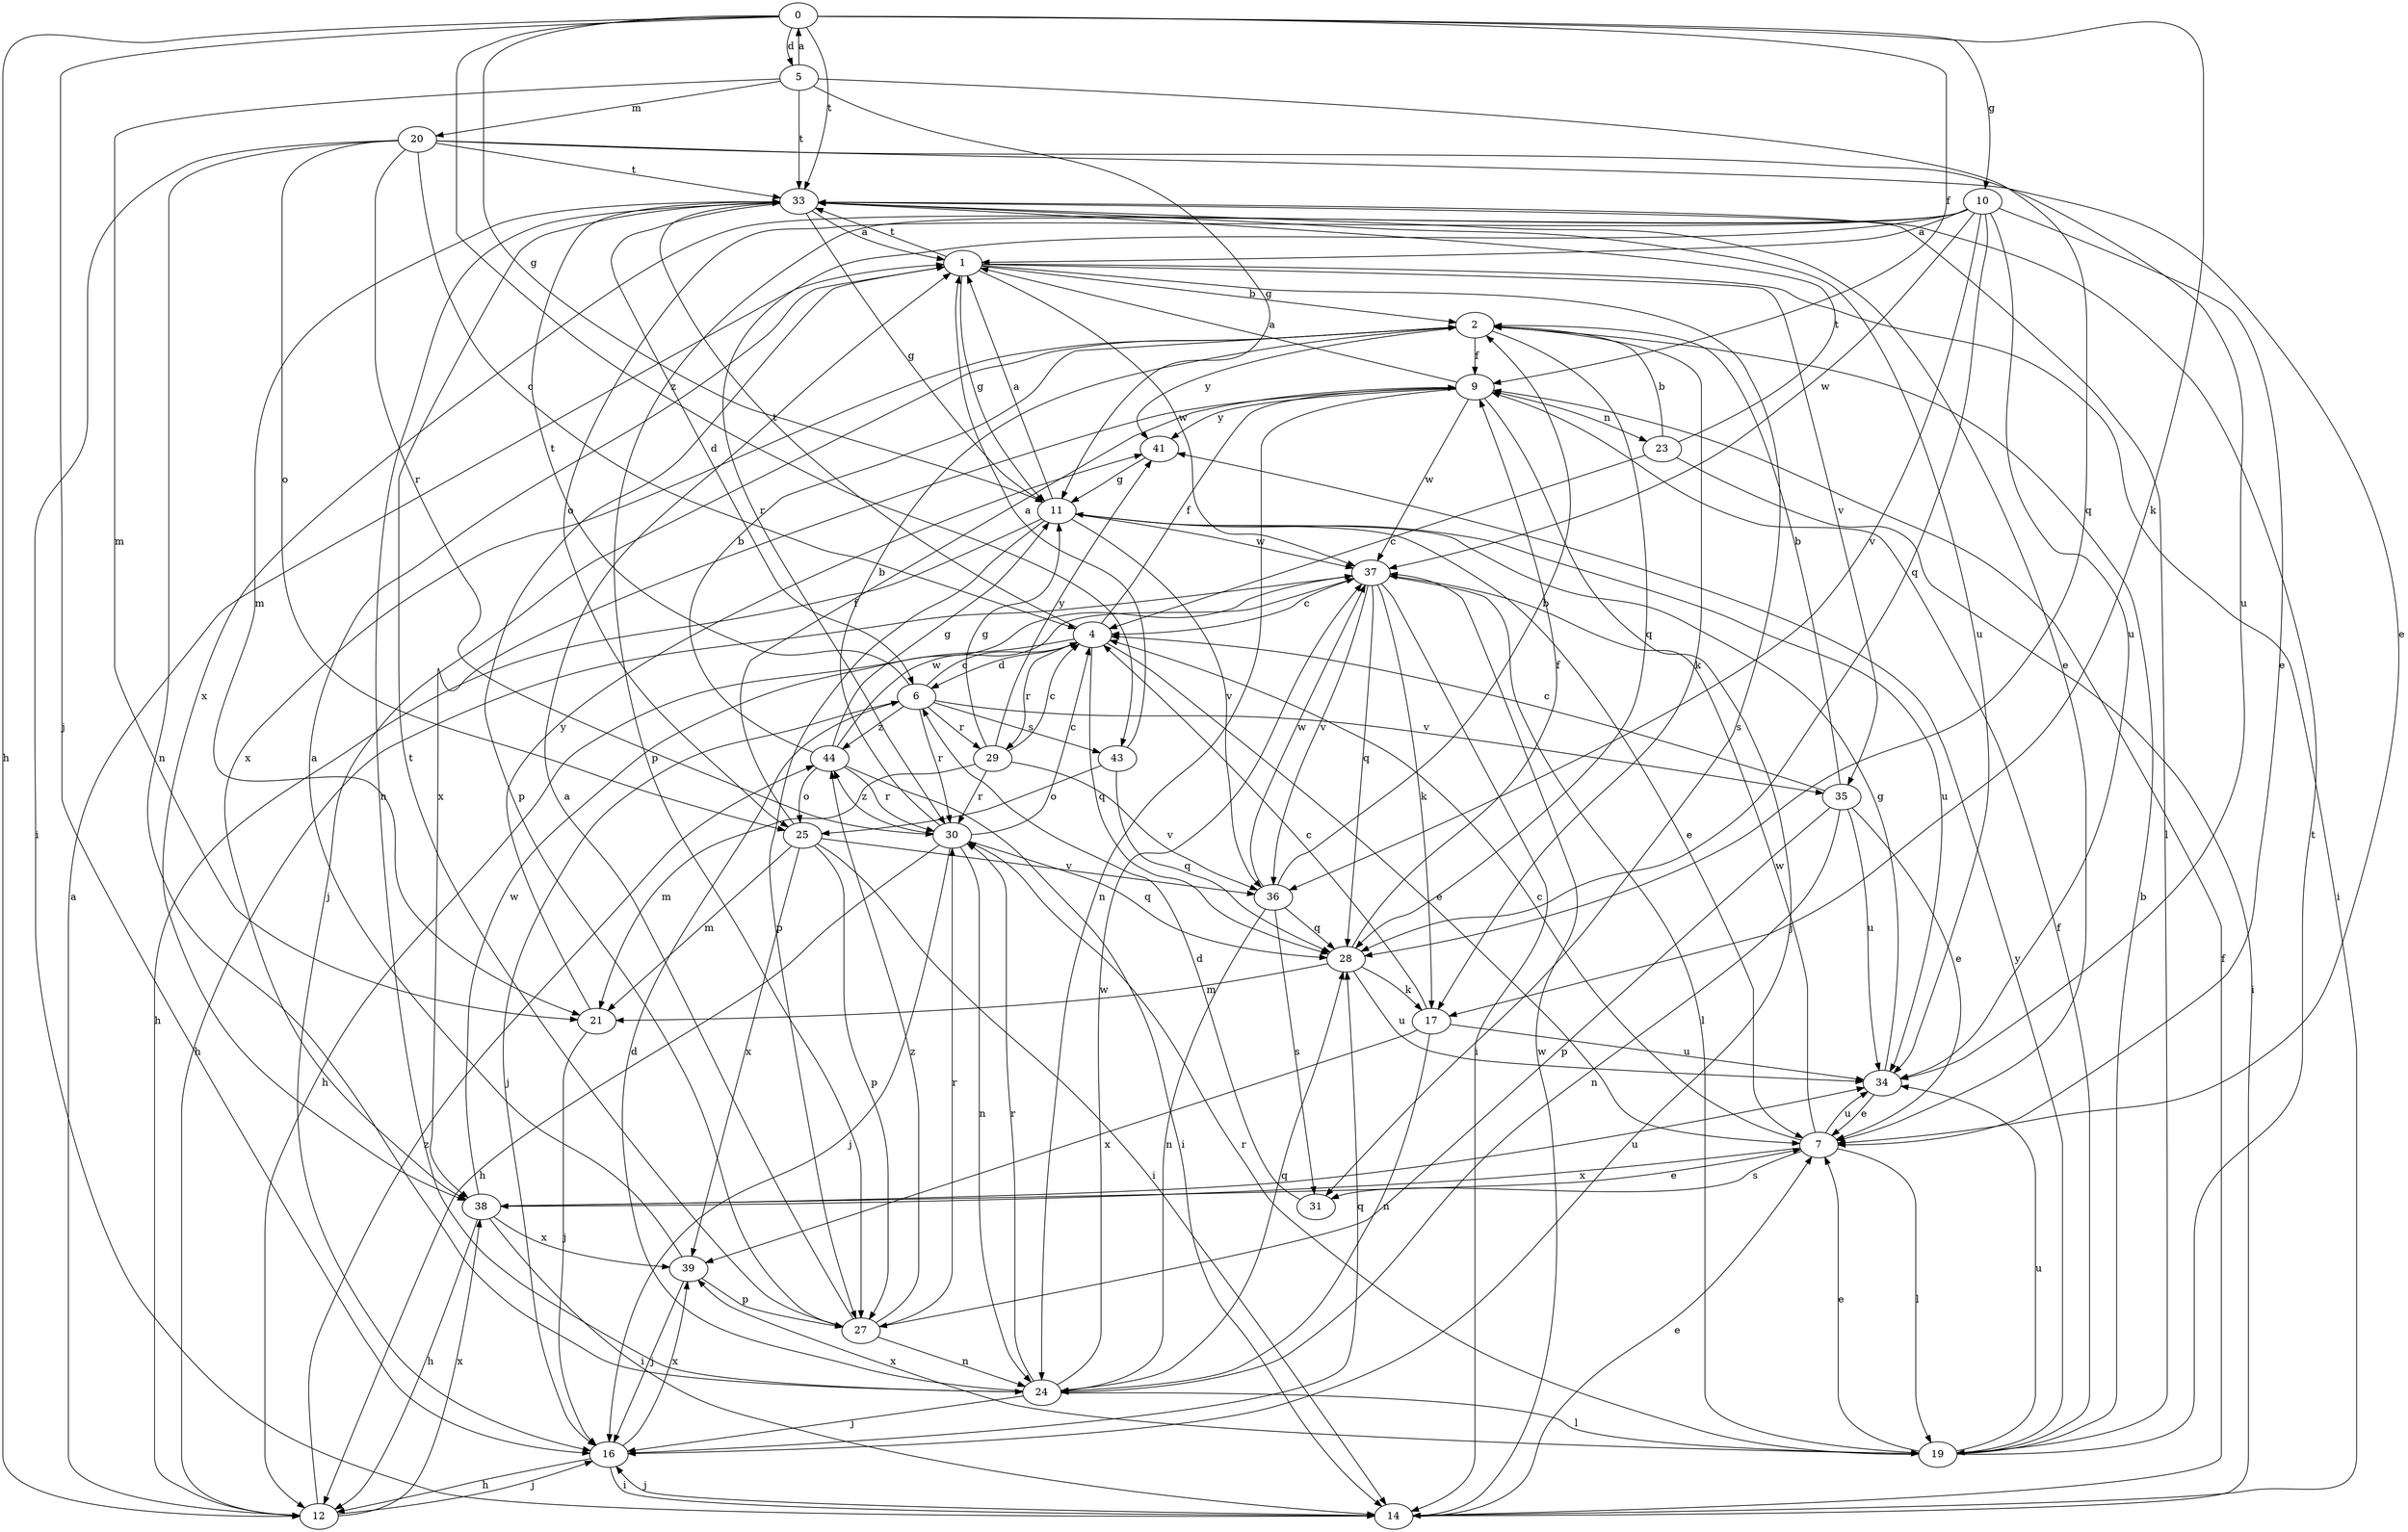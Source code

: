 strict digraph  {
0;
1;
2;
4;
5;
6;
7;
9;
10;
11;
12;
14;
16;
17;
19;
20;
21;
23;
24;
25;
27;
28;
29;
30;
31;
33;
34;
35;
36;
37;
38;
39;
41;
43;
44;
0 -> 5  [label=d];
0 -> 9  [label=f];
0 -> 10  [label=g];
0 -> 11  [label=g];
0 -> 12  [label=h];
0 -> 16  [label=j];
0 -> 17  [label=k];
0 -> 33  [label=t];
0 -> 43  [label=z];
1 -> 2  [label=b];
1 -> 11  [label=g];
1 -> 14  [label=i];
1 -> 27  [label=p];
1 -> 31  [label=s];
1 -> 33  [label=t];
1 -> 35  [label=v];
1 -> 37  [label=w];
2 -> 9  [label=f];
2 -> 16  [label=j];
2 -> 17  [label=k];
2 -> 28  [label=q];
2 -> 38  [label=x];
2 -> 41  [label=y];
4 -> 6  [label=d];
4 -> 7  [label=e];
4 -> 9  [label=f];
4 -> 12  [label=h];
4 -> 28  [label=q];
4 -> 29  [label=r];
4 -> 33  [label=t];
5 -> 0  [label=a];
5 -> 11  [label=g];
5 -> 20  [label=m];
5 -> 21  [label=m];
5 -> 28  [label=q];
5 -> 33  [label=t];
6 -> 4  [label=c];
6 -> 16  [label=j];
6 -> 29  [label=r];
6 -> 30  [label=r];
6 -> 33  [label=t];
6 -> 35  [label=v];
6 -> 44  [label=z];
6 -> 43  [label=s];
7 -> 4  [label=c];
7 -> 19  [label=l];
7 -> 31  [label=s];
7 -> 34  [label=u];
7 -> 37  [label=w];
7 -> 38  [label=x];
9 -> 1  [label=a];
9 -> 16  [label=j];
9 -> 23  [label=n];
9 -> 24  [label=n];
9 -> 37  [label=w];
9 -> 38  [label=x];
9 -> 41  [label=y];
10 -> 1  [label=a];
10 -> 7  [label=e];
10 -> 25  [label=o];
10 -> 27  [label=p];
10 -> 28  [label=q];
10 -> 30  [label=r];
10 -> 34  [label=u];
10 -> 36  [label=v];
10 -> 37  [label=w];
10 -> 38  [label=x];
11 -> 1  [label=a];
11 -> 7  [label=e];
11 -> 12  [label=h];
11 -> 27  [label=p];
11 -> 34  [label=u];
11 -> 36  [label=v];
11 -> 37  [label=w];
12 -> 1  [label=a];
12 -> 16  [label=j];
12 -> 38  [label=x];
12 -> 44  [label=z];
14 -> 7  [label=e];
14 -> 9  [label=f];
14 -> 16  [label=j];
14 -> 37  [label=w];
16 -> 12  [label=h];
16 -> 14  [label=i];
16 -> 28  [label=q];
16 -> 39  [label=x];
17 -> 4  [label=c];
17 -> 24  [label=n];
17 -> 34  [label=u];
17 -> 39  [label=x];
19 -> 2  [label=b];
19 -> 7  [label=e];
19 -> 9  [label=f];
19 -> 30  [label=r];
19 -> 33  [label=t];
19 -> 34  [label=u];
19 -> 39  [label=x];
19 -> 41  [label=y];
20 -> 4  [label=c];
20 -> 7  [label=e];
20 -> 14  [label=i];
20 -> 24  [label=n];
20 -> 25  [label=o];
20 -> 30  [label=r];
20 -> 33  [label=t];
20 -> 34  [label=u];
21 -> 16  [label=j];
21 -> 41  [label=y];
23 -> 2  [label=b];
23 -> 4  [label=c];
23 -> 14  [label=i];
23 -> 33  [label=t];
24 -> 6  [label=d];
24 -> 16  [label=j];
24 -> 19  [label=l];
24 -> 28  [label=q];
24 -> 30  [label=r];
24 -> 37  [label=w];
25 -> 9  [label=f];
25 -> 14  [label=i];
25 -> 21  [label=m];
25 -> 27  [label=p];
25 -> 36  [label=v];
25 -> 39  [label=x];
27 -> 1  [label=a];
27 -> 24  [label=n];
27 -> 30  [label=r];
27 -> 33  [label=t];
27 -> 44  [label=z];
28 -> 9  [label=f];
28 -> 17  [label=k];
28 -> 21  [label=m];
28 -> 34  [label=u];
29 -> 4  [label=c];
29 -> 11  [label=g];
29 -> 21  [label=m];
29 -> 30  [label=r];
29 -> 36  [label=v];
29 -> 41  [label=y];
30 -> 2  [label=b];
30 -> 4  [label=c];
30 -> 12  [label=h];
30 -> 16  [label=j];
30 -> 24  [label=n];
30 -> 28  [label=q];
30 -> 44  [label=z];
31 -> 6  [label=d];
33 -> 1  [label=a];
33 -> 6  [label=d];
33 -> 7  [label=e];
33 -> 11  [label=g];
33 -> 19  [label=l];
33 -> 21  [label=m];
33 -> 24  [label=n];
33 -> 34  [label=u];
34 -> 7  [label=e];
34 -> 11  [label=g];
35 -> 2  [label=b];
35 -> 4  [label=c];
35 -> 7  [label=e];
35 -> 24  [label=n];
35 -> 27  [label=p];
35 -> 34  [label=u];
36 -> 2  [label=b];
36 -> 24  [label=n];
36 -> 28  [label=q];
36 -> 31  [label=s];
36 -> 37  [label=w];
37 -> 4  [label=c];
37 -> 12  [label=h];
37 -> 14  [label=i];
37 -> 17  [label=k];
37 -> 19  [label=l];
37 -> 28  [label=q];
37 -> 36  [label=v];
38 -> 7  [label=e];
38 -> 12  [label=h];
38 -> 14  [label=i];
38 -> 34  [label=u];
38 -> 37  [label=w];
38 -> 39  [label=x];
39 -> 1  [label=a];
39 -> 16  [label=j];
39 -> 27  [label=p];
41 -> 11  [label=g];
43 -> 1  [label=a];
43 -> 25  [label=o];
43 -> 28  [label=q];
44 -> 2  [label=b];
44 -> 11  [label=g];
44 -> 14  [label=i];
44 -> 25  [label=o];
44 -> 30  [label=r];
44 -> 37  [label=w];
}

